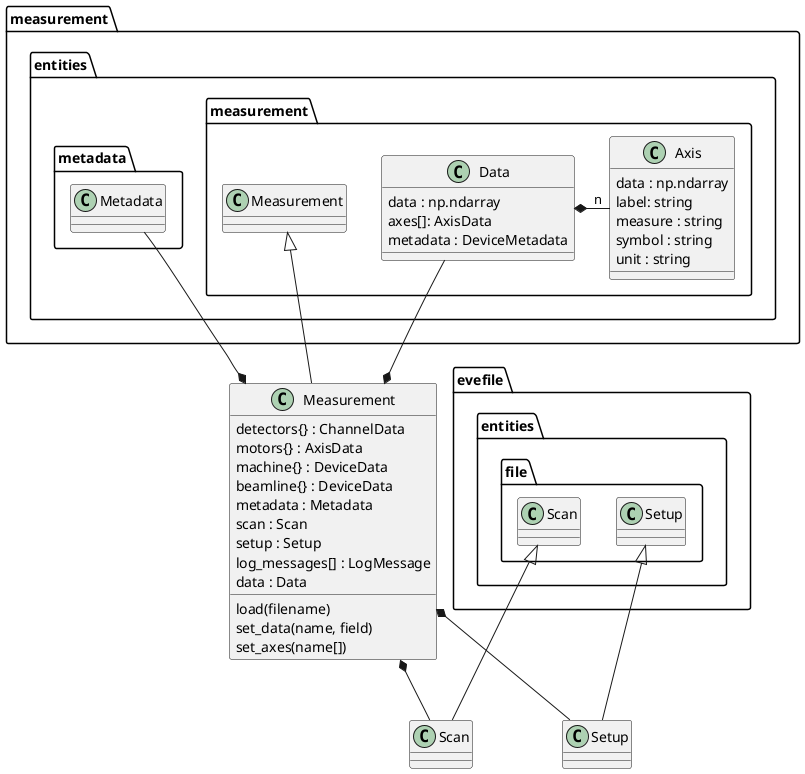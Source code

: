 @startuml
'https://plantuml.com/class-diagram

class Measurement extends measurement.entities.measurement.Measurement {
    detectors{} : ChannelData
    motors{} : AxisData
    machine{} : DeviceData
    beamline{} : DeviceData
    metadata : Metadata
    scan : Scan
    setup : Setup
    log_messages[] : LogMessage
    data : Data

    load(filename)
    set_data(name, field)
    set_axes(name[])
}

Measurement *-- measurement.entities.metadata.Metadata
Measurement *-- Scan
Measurement *-- Setup

class evefile.entities.file.Scan {
}

class evefile.entities.file.Setup {
}

class Scan extends evefile.entities.file.Scan

class Setup extends evefile.entities.file.Setup

class measurement.entities.measurement.Data {
    data : np.ndarray
    axes[]: AxisData
    metadata : DeviceMetadata
}

class measurement.entities.measurement.Axis {
    data : np.ndarray
    label: string
    measure : string
    symbol : string
    unit : string
}

Data *-"n" Axis

Data -* Measurement

measurement.entities.metadata.Metadata -[hidden]-> Measurement

measurement.entities.measurement.Data -[hidden]> Measurement

@enduml